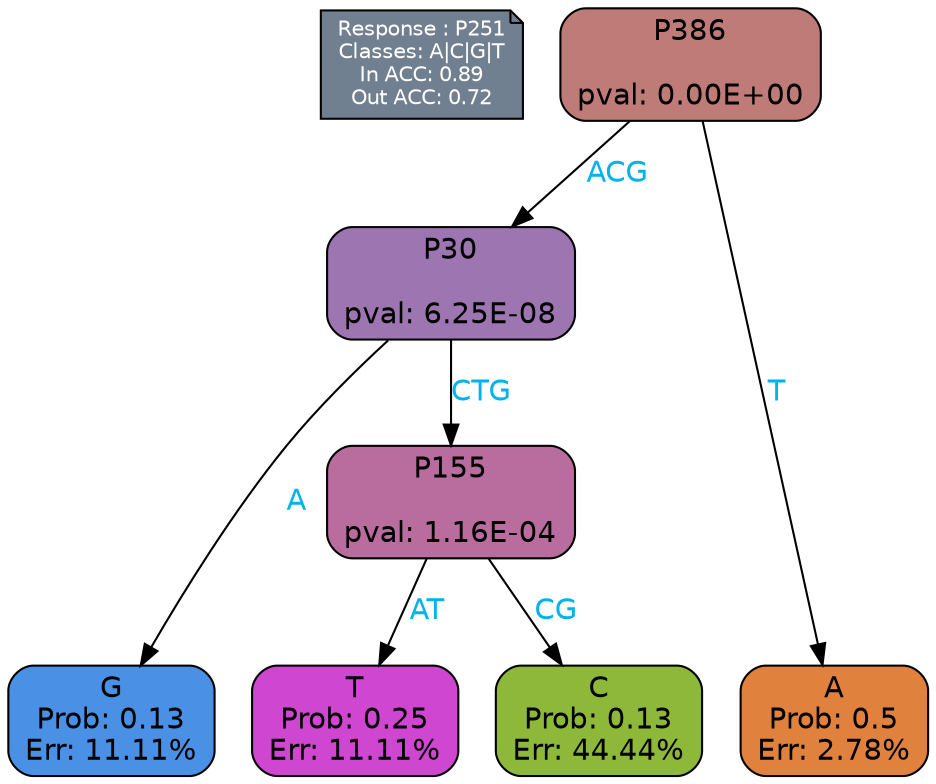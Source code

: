 digraph Tree {
node [shape=box, style="filled, rounded", color="black", fontname=helvetica] ;
graph [ranksep=equally, splines=polylines, bgcolor=transparent, dpi=600] ;
edge [fontname=helvetica] ;
LEGEND [label="Response : P251
Classes: A|C|G|T
In ACC: 0.89
Out ACC: 0.72
",shape=note,align=left,style=filled,fillcolor="slategray",fontcolor="white",fontsize=10];1 [label="P386

pval: 0.00E+00", fillcolor="#bf7b77"] ;
2 [label="P30

pval: 6.25E-08", fillcolor="#9d75b0"] ;
3 [label="G
Prob: 0.13
Err: 11.11%", fillcolor="#4a91e5"] ;
4 [label="P155

pval: 1.16E-04", fillcolor="#b96c9e"] ;
5 [label="T
Prob: 0.25
Err: 11.11%", fillcolor="#cf46d1"] ;
6 [label="C
Prob: 0.13
Err: 44.44%", fillcolor="#8db839"] ;
7 [label="A
Prob: 0.5
Err: 2.78%", fillcolor="#e0813d"] ;
1 -> 2 [label="ACG",fontcolor=deepskyblue2] ;
1 -> 7 [label="T",fontcolor=deepskyblue2] ;
2 -> 3 [label="A",fontcolor=deepskyblue2] ;
2 -> 4 [label="CTG",fontcolor=deepskyblue2] ;
4 -> 5 [label="AT",fontcolor=deepskyblue2] ;
4 -> 6 [label="CG",fontcolor=deepskyblue2] ;
{rank = same; 3;5;6;7;}{rank = same; LEGEND;1;}}